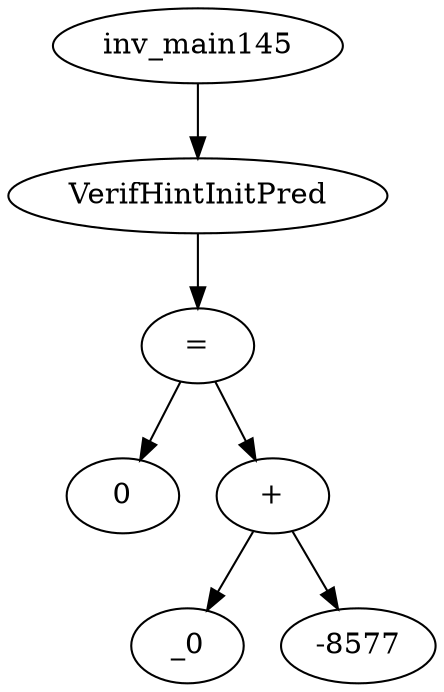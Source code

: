 digraph dag {
0 [label="inv_main145"];
1 [label="VerifHintInitPred"];
2 [label="="];
3 [label="0"];
4 [label="+"];
5 [label="_0"];
6 [label="-8577"];
0->1
1->2
2->4
2 -> 3
4->6
4 -> 5
}
